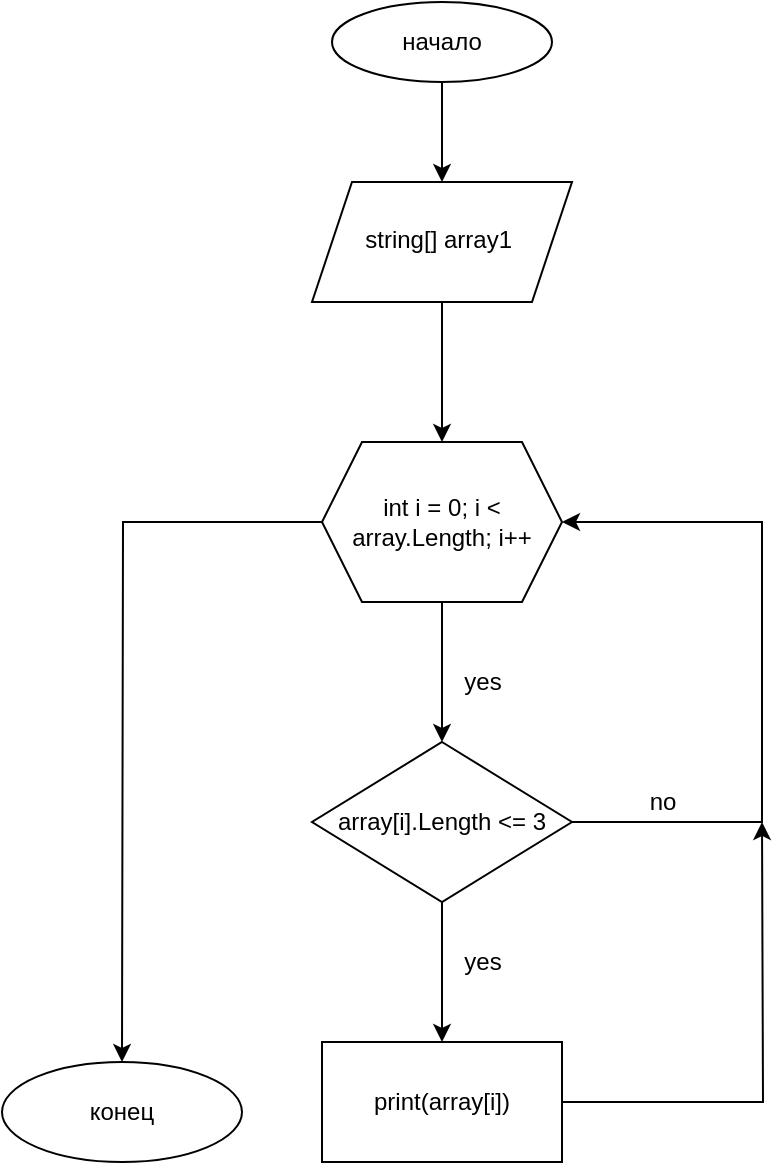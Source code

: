 <mxfile version="20.2.3" type="device"><diagram id="C5RBs43oDa-KdzZeNtuy" name="Page-1"><mxGraphModel dx="1038" dy="649" grid="1" gridSize="10" guides="1" tooltips="1" connect="1" arrows="1" fold="1" page="1" pageScale="1" pageWidth="827" pageHeight="1169" math="0" shadow="0"><root><mxCell id="WIyWlLk6GJQsqaUBKTNV-0"/><mxCell id="WIyWlLk6GJQsqaUBKTNV-1" parent="WIyWlLk6GJQsqaUBKTNV-0"/><mxCell id="wL2-VtrdczxnLk2WE-_8-4" style="edgeStyle=orthogonalEdgeStyle;rounded=0;orthogonalLoop=1;jettySize=auto;html=1;exitX=0.5;exitY=1;exitDx=0;exitDy=0;entryX=0.5;entryY=0;entryDx=0;entryDy=0;" parent="WIyWlLk6GJQsqaUBKTNV-1" source="XLq3f1dcweS3oK9HCwGY-0" target="wL2-VtrdczxnLk2WE-_8-0" edge="1"><mxGeometry relative="1" as="geometry"/></mxCell><mxCell id="XLq3f1dcweS3oK9HCwGY-0" value="начало" style="ellipse;whiteSpace=wrap;html=1;" parent="WIyWlLk6GJQsqaUBKTNV-1" vertex="1"><mxGeometry x="185" y="30" width="110" height="40" as="geometry"/></mxCell><mxCell id="wL2-VtrdczxnLk2WE-_8-5" style="edgeStyle=orthogonalEdgeStyle;rounded=0;orthogonalLoop=1;jettySize=auto;html=1;exitX=0.5;exitY=1;exitDx=0;exitDy=0;entryX=0.5;entryY=0;entryDx=0;entryDy=0;" parent="WIyWlLk6GJQsqaUBKTNV-1" source="wL2-VtrdczxnLk2WE-_8-0" target="wL2-VtrdczxnLk2WE-_8-1" edge="1"><mxGeometry relative="1" as="geometry"/></mxCell><mxCell id="wL2-VtrdczxnLk2WE-_8-0" value="&lt;br&gt;&lt;table data-tagsearch-path=&quot;Task/Program.cs&quot; data-tagsearch-lang=&quot;C#&quot; data-paste-markdown-skip=&quot;&quot; data-tab-size=&quot;8&quot; class=&quot;highlight tab-size js-file-line-container js-code-nav-container js-tagsearch-file&quot; data-hpc=&quot;&quot;&gt;&lt;tbody&gt;&lt;tr&gt;&lt;td class=&quot;blob-code blob-code-inner js-file-line&quot; id=&quot;LC1&quot;&gt;&lt;span class=&quot;pl-k&quot;&gt;string&lt;/span&gt;[] &lt;span class=&quot;pl-en&quot;&gt;array1&lt;/span&gt;&amp;nbsp;&lt;/td&gt;        &lt;/tr&gt;        &lt;tr&gt;          &lt;/tr&gt;&lt;/tbody&gt;&lt;/table&gt;&amp;nbsp;" style="shape=parallelogram;perimeter=parallelogramPerimeter;whiteSpace=wrap;html=1;fixedSize=1;" parent="WIyWlLk6GJQsqaUBKTNV-1" vertex="1"><mxGeometry x="175" y="120" width="130" height="60" as="geometry"/></mxCell><mxCell id="wL2-VtrdczxnLk2WE-_8-6" style="edgeStyle=orthogonalEdgeStyle;rounded=0;orthogonalLoop=1;jettySize=auto;html=1;exitX=0.5;exitY=1;exitDx=0;exitDy=0;entryX=0.5;entryY=0;entryDx=0;entryDy=0;" parent="WIyWlLk6GJQsqaUBKTNV-1" source="wL2-VtrdczxnLk2WE-_8-1" target="wL2-VtrdczxnLk2WE-_8-2" edge="1"><mxGeometry relative="1" as="geometry"/></mxCell><mxCell id="wL2-VtrdczxnLk2WE-_8-13" style="edgeStyle=orthogonalEdgeStyle;rounded=0;orthogonalLoop=1;jettySize=auto;html=1;exitX=0;exitY=0.5;exitDx=0;exitDy=0;" parent="WIyWlLk6GJQsqaUBKTNV-1" source="wL2-VtrdczxnLk2WE-_8-1" edge="1"><mxGeometry relative="1" as="geometry"><mxPoint x="80" y="560" as="targetPoint"/></mxGeometry></mxCell><mxCell id="wL2-VtrdczxnLk2WE-_8-1" value="&lt;span class=&quot;pl-k&quot;&gt;int&lt;/span&gt; &lt;span class=&quot;pl-en&quot;&gt;i&lt;/span&gt; &lt;span class=&quot;pl-k&quot;&gt;=&lt;/span&gt; &lt;span class=&quot;pl-c1&quot;&gt;0&lt;/span&gt;; &lt;span class=&quot;pl-smi&quot;&gt;i&lt;/span&gt; &lt;span class=&quot;pl-k&quot;&gt;&amp;lt;&lt;/span&gt; &lt;span class=&quot;pl-smi&quot;&gt;array&lt;/span&gt;.&lt;span class=&quot;pl-smi&quot;&gt;Length&lt;/span&gt;; &lt;span class=&quot;pl-smi&quot;&gt;i&lt;/span&gt;&lt;span class=&quot;pl-k&quot;&gt;++&lt;/span&gt;" style="shape=hexagon;perimeter=hexagonPerimeter2;whiteSpace=wrap;html=1;fixedSize=1;" parent="WIyWlLk6GJQsqaUBKTNV-1" vertex="1"><mxGeometry x="180" y="250" width="120" height="80" as="geometry"/></mxCell><mxCell id="wL2-VtrdczxnLk2WE-_8-7" style="edgeStyle=orthogonalEdgeStyle;rounded=0;orthogonalLoop=1;jettySize=auto;html=1;exitX=0.5;exitY=1;exitDx=0;exitDy=0;entryX=0.5;entryY=0;entryDx=0;entryDy=0;" parent="WIyWlLk6GJQsqaUBKTNV-1" source="wL2-VtrdczxnLk2WE-_8-2" target="wL2-VtrdczxnLk2WE-_8-3" edge="1"><mxGeometry relative="1" as="geometry"/></mxCell><mxCell id="wL2-VtrdczxnLk2WE-_8-8" style="edgeStyle=orthogonalEdgeStyle;rounded=0;orthogonalLoop=1;jettySize=auto;html=1;exitX=1;exitY=0.5;exitDx=0;exitDy=0;entryX=1;entryY=0.5;entryDx=0;entryDy=0;" parent="WIyWlLk6GJQsqaUBKTNV-1" source="wL2-VtrdczxnLk2WE-_8-2" target="wL2-VtrdczxnLk2WE-_8-1" edge="1"><mxGeometry relative="1" as="geometry"><Array as="points"><mxPoint x="400" y="440"/><mxPoint x="400" y="290"/></Array></mxGeometry></mxCell><mxCell id="wL2-VtrdczxnLk2WE-_8-2" value="&lt;span class=&quot;pl-smi&quot;&gt;array&lt;/span&gt;[&lt;span class=&quot;pl-smi&quot;&gt;i&lt;/span&gt;].&lt;span class=&quot;pl-smi&quot;&gt;Length&lt;/span&gt; &lt;span class=&quot;pl-k&quot;&gt;&amp;lt;=&lt;/span&gt; &lt;span class=&quot;pl-c1&quot;&gt;3&lt;/span&gt;" style="rhombus;whiteSpace=wrap;html=1;" parent="WIyWlLk6GJQsqaUBKTNV-1" vertex="1"><mxGeometry x="175" y="400" width="130" height="80" as="geometry"/></mxCell><mxCell id="wL2-VtrdczxnLk2WE-_8-9" style="edgeStyle=orthogonalEdgeStyle;rounded=0;orthogonalLoop=1;jettySize=auto;html=1;exitX=1;exitY=0.5;exitDx=0;exitDy=0;" parent="WIyWlLk6GJQsqaUBKTNV-1" source="wL2-VtrdczxnLk2WE-_8-3" edge="1"><mxGeometry relative="1" as="geometry"><mxPoint x="400" y="440" as="targetPoint"/></mxGeometry></mxCell><mxCell id="wL2-VtrdczxnLk2WE-_8-3" value="print(array[i])" style="rounded=0;whiteSpace=wrap;html=1;" parent="WIyWlLk6GJQsqaUBKTNV-1" vertex="1"><mxGeometry x="180" y="550" width="120" height="60" as="geometry"/></mxCell><mxCell id="wL2-VtrdczxnLk2WE-_8-10" value="yes" style="text;html=1;align=center;verticalAlign=middle;resizable=0;points=[];autosize=1;strokeColor=none;fillColor=none;" parent="WIyWlLk6GJQsqaUBKTNV-1" vertex="1"><mxGeometry x="240" y="495" width="40" height="30" as="geometry"/></mxCell><mxCell id="wL2-VtrdczxnLk2WE-_8-11" value="no" style="text;html=1;align=center;verticalAlign=middle;resizable=0;points=[];autosize=1;strokeColor=none;fillColor=none;" parent="WIyWlLk6GJQsqaUBKTNV-1" vertex="1"><mxGeometry x="330" y="415" width="40" height="30" as="geometry"/></mxCell><mxCell id="wL2-VtrdczxnLk2WE-_8-12" value="yes" style="text;html=1;align=center;verticalAlign=middle;resizable=0;points=[];autosize=1;strokeColor=none;fillColor=none;" parent="WIyWlLk6GJQsqaUBKTNV-1" vertex="1"><mxGeometry x="240" y="355" width="40" height="30" as="geometry"/></mxCell><mxCell id="wL2-VtrdczxnLk2WE-_8-14" value="конец" style="ellipse;whiteSpace=wrap;html=1;" parent="WIyWlLk6GJQsqaUBKTNV-1" vertex="1"><mxGeometry x="20" y="560" width="120" height="50" as="geometry"/></mxCell></root></mxGraphModel></diagram></mxfile>